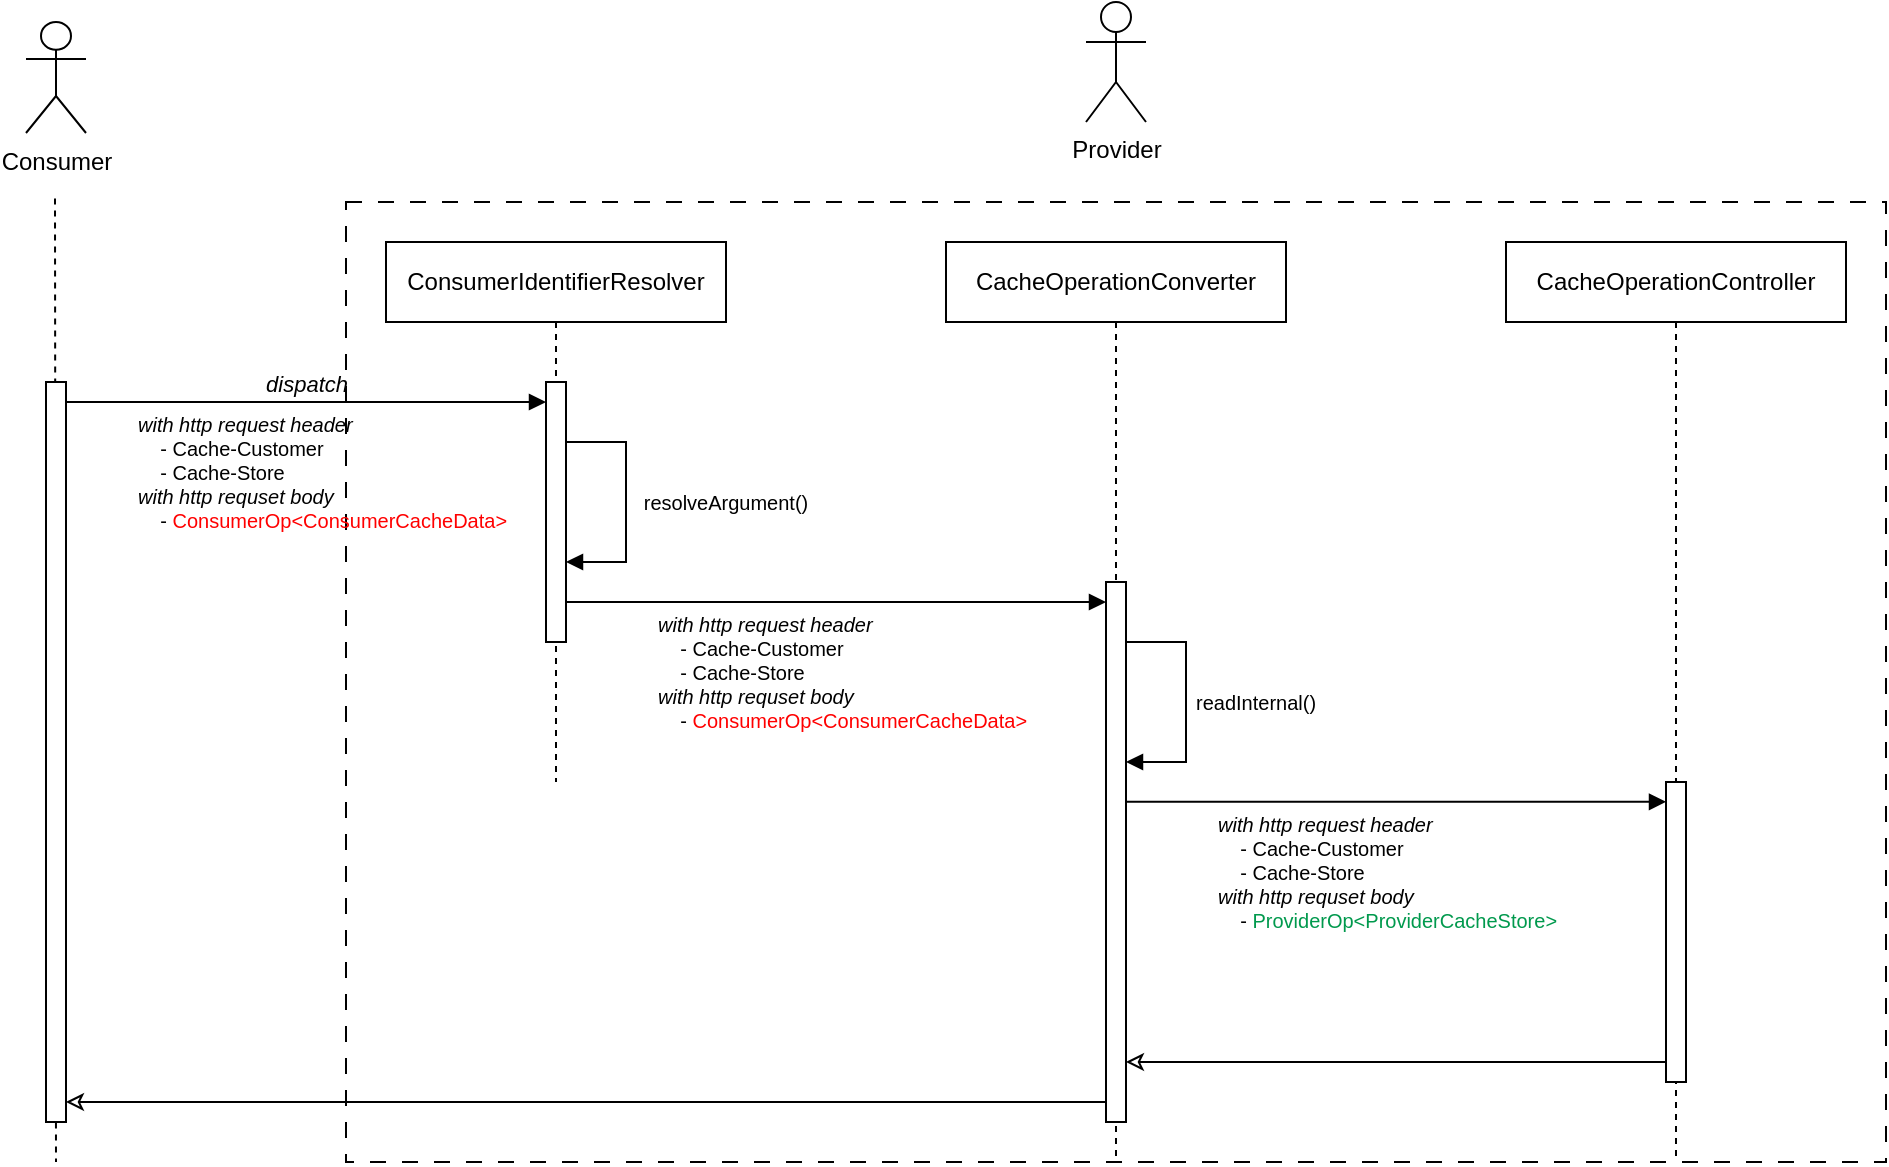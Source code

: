 <mxfile version="27.0.9">
  <diagram name="第 1 页" id="DIXkuJStKjbXfeClc3SF">
    <mxGraphModel dx="1882" dy="768" grid="1" gridSize="10" guides="1" tooltips="1" connect="1" arrows="1" fold="1" page="1" pageScale="1" pageWidth="827" pageHeight="1169" background="none" math="0" shadow="0">
      <root>
        <mxCell id="0" />
        <mxCell id="1" parent="0" />
        <mxCell id="yD_WaYWGOieOiRsi6kVZ-55" value="" style="whiteSpace=wrap;html=1;dashed=1;dashPattern=8 8;fillColor=none;" vertex="1" parent="1">
          <mxGeometry x="220" y="120" width="770" height="480" as="geometry" />
        </mxCell>
        <mxCell id="yD_WaYWGOieOiRsi6kVZ-11" value="" style="edgeStyle=none;orthogonalLoop=1;jettySize=auto;html=1;rounded=0;dashed=1;endArrow=none;startFill=0;curved=0;jumpSize=1;endSize=0;startSize=0;targetPerimeterSpacing=0;strokeWidth=1;fontColor=light-dark(#000000,#EDEDED);" edge="1" parent="1">
          <mxGeometry width="80" relative="1" as="geometry">
            <mxPoint x="74.5" y="118.248" as="sourcePoint" />
            <mxPoint x="75" y="600" as="targetPoint" />
            <Array as="points" />
          </mxGeometry>
        </mxCell>
        <mxCell id="yD_WaYWGOieOiRsi6kVZ-15" value="Provider" style="shape=umlActor;verticalLabelPosition=bottom;verticalAlign=top;html=1;fillColor=none;" vertex="1" parent="1">
          <mxGeometry x="590" y="20" width="30" height="60" as="geometry" />
        </mxCell>
        <mxCell id="yD_WaYWGOieOiRsi6kVZ-19" value="ConsumerIdentifierResolver" style="shape=umlLifeline;perimeter=lifelinePerimeter;whiteSpace=wrap;html=1;container=1;dropTarget=0;collapsible=0;recursiveResize=0;outlineConnect=0;portConstraint=eastwest;newEdgeStyle={&quot;curved&quot;:0,&quot;rounded&quot;:0};fillColor=none;" vertex="1" parent="1">
          <mxGeometry x="240" y="140" width="170" height="270" as="geometry" />
        </mxCell>
        <mxCell id="yD_WaYWGOieOiRsi6kVZ-23" value="" style="html=1;points=[[0,0,0,0,5],[0,1,0,0,-5],[1,0,0,0,5],[1,1,0,0,-5]];perimeter=orthogonalPerimeter;outlineConnect=0;targetShapes=umlLifeline;portConstraint=eastwest;newEdgeStyle={&quot;curved&quot;:0,&quot;rounded&quot;:0};" vertex="1" parent="yD_WaYWGOieOiRsi6kVZ-19">
          <mxGeometry x="80" y="70" width="10" height="130" as="geometry" />
        </mxCell>
        <mxCell id="yD_WaYWGOieOiRsi6kVZ-20" value="" style="html=1;points=[[0,0,0,0,5],[0,1,0,0,-5],[1,0,0,0,5],[1,1,0,0,-5]];perimeter=orthogonalPerimeter;outlineConnect=0;targetShapes=umlLifeline;portConstraint=eastwest;newEdgeStyle={&quot;curved&quot;:0,&quot;rounded&quot;:0};" vertex="1" parent="1">
          <mxGeometry x="70" y="210" width="10" height="370" as="geometry" />
        </mxCell>
        <mxCell id="yD_WaYWGOieOiRsi6kVZ-29" value="&lt;font style=&quot;&quot;&gt;&lt;i&gt;with http request header&lt;/i&gt;&lt;/font&gt;&lt;div&gt;&amp;nbsp; &amp;nbsp; -&amp;nbsp;Cache-Customer&lt;/div&gt;&lt;div&gt;&amp;nbsp; &amp;nbsp; -&amp;nbsp;Cache-Store&lt;/div&gt;&lt;div&gt;&lt;i&gt;with http requset body&lt;/i&gt;&lt;/div&gt;&lt;div&gt;&amp;nbsp; &amp;nbsp; &lt;font style=&quot;&quot;&gt;-&amp;nbsp;&lt;span&gt;&lt;font style=&quot;color: rgb(255, 0, 0);&quot;&gt;ConsumerOp&amp;lt;ConsumerCacheData&amp;gt;&lt;/font&gt;&lt;/span&gt;&lt;/font&gt;&lt;/div&gt;" style="text;align=left;verticalAlign=middle;spacingLeft=4;spacingRight=4;overflow=hidden;rotatable=0;points=[[0,0.5],[1,0.5]];portConstraint=eastwest;whiteSpace=wrap;html=1;fontSize=10;" vertex="1" parent="1">
          <mxGeometry x="110" y="220" width="200" height="70" as="geometry" />
        </mxCell>
        <mxCell id="yD_WaYWGOieOiRsi6kVZ-35" value="" style="html=1;align=left;spacingLeft=2;endArrow=block;rounded=0;edgeStyle=orthogonalEdgeStyle;curved=0;rounded=0;fontColor=light-dark(#000000,#EDEDED);" edge="1" parent="1" target="yD_WaYWGOieOiRsi6kVZ-23">
          <mxGeometry x="0.003" relative="1" as="geometry">
            <mxPoint x="330" y="240" as="sourcePoint" />
            <Array as="points">
              <mxPoint x="360" y="240" />
              <mxPoint x="360" y="300" />
            </Array>
            <mxPoint x="330" y="295" as="targetPoint" />
            <mxPoint as="offset" />
          </mxGeometry>
        </mxCell>
        <mxCell id="yD_WaYWGOieOiRsi6kVZ-36" value="CacheOperationConverter" style="shape=umlLifeline;perimeter=lifelinePerimeter;whiteSpace=wrap;html=1;container=1;dropTarget=0;collapsible=0;recursiveResize=0;outlineConnect=0;portConstraint=eastwest;newEdgeStyle={&quot;curved&quot;:0,&quot;rounded&quot;:0};fillColor=none;" vertex="1" parent="1">
          <mxGeometry x="520" y="140" width="170" height="460" as="geometry" />
        </mxCell>
        <mxCell id="yD_WaYWGOieOiRsi6kVZ-37" value="" style="html=1;points=[[0,0,0,0,5],[0,1,0,0,-5],[1,0,0,0,5],[1,1,0,0,-5]];perimeter=orthogonalPerimeter;outlineConnect=0;targetShapes=umlLifeline;portConstraint=eastwest;newEdgeStyle={&quot;curved&quot;:0,&quot;rounded&quot;:0};fillColor=light-dark(#ffffff, #ededed);" vertex="1" parent="yD_WaYWGOieOiRsi6kVZ-36">
          <mxGeometry x="80" y="170" width="10" height="270" as="geometry" />
        </mxCell>
        <mxCell id="yD_WaYWGOieOiRsi6kVZ-38" value="" style="html=1;verticalAlign=bottom;endArrow=block;curved=0;rounded=0;fontColor=light-dark(#000000,#EDEDED);" edge="1" parent="1">
          <mxGeometry width="80" relative="1" as="geometry">
            <mxPoint x="330" y="320" as="sourcePoint" />
            <mxPoint x="600" y="320" as="targetPoint" />
          </mxGeometry>
        </mxCell>
        <mxCell id="yD_WaYWGOieOiRsi6kVZ-42" value="resolveArgument()" style="text;align=center;verticalAlign=middle;spacingLeft=4;spacingRight=4;overflow=hidden;rotatable=0;points=[[0,0.5],[1,0.5]];portConstraint=eastwest;whiteSpace=wrap;html=1;fontSize=10;" vertex="1" parent="1">
          <mxGeometry x="360" y="240" width="100" height="60" as="geometry" />
        </mxCell>
        <mxCell id="yD_WaYWGOieOiRsi6kVZ-43" value="" style="html=1;align=left;spacingLeft=2;endArrow=block;rounded=0;edgeStyle=orthogonalEdgeStyle;curved=0;rounded=0;fontColor=light-dark(#000000,#EDEDED);" edge="1" parent="1">
          <mxGeometry x="0.003" relative="1" as="geometry">
            <mxPoint x="610" y="340" as="sourcePoint" />
            <Array as="points">
              <mxPoint x="640" y="340" />
              <mxPoint x="640" y="400" />
            </Array>
            <mxPoint x="610" y="400" as="targetPoint" />
            <mxPoint as="offset" />
          </mxGeometry>
        </mxCell>
        <mxCell id="yD_WaYWGOieOiRsi6kVZ-44" value="readInternal()" style="text;align=center;verticalAlign=middle;spacingLeft=4;spacingRight=4;overflow=hidden;rotatable=0;points=[[0,0.5],[1,0.5]];portConstraint=eastwest;whiteSpace=wrap;html=1;fontSize=10;" vertex="1" parent="1">
          <mxGeometry x="640" y="340" width="70" height="60" as="geometry" />
        </mxCell>
        <mxCell id="yD_WaYWGOieOiRsi6kVZ-45" value="&lt;font style=&quot;&quot;&gt;&lt;i&gt;with http request header&lt;/i&gt;&lt;/font&gt;&lt;div&gt;&amp;nbsp; &amp;nbsp; -&amp;nbsp;Cache-Customer&lt;/div&gt;&lt;div&gt;&amp;nbsp; &amp;nbsp; -&amp;nbsp;Cache-Store&lt;/div&gt;&lt;div&gt;&lt;i&gt;with http requset body&lt;/i&gt;&lt;/div&gt;&lt;div&gt;&amp;nbsp; &amp;nbsp; &lt;font style=&quot;&quot;&gt;-&amp;nbsp;&lt;font style=&quot;color: rgb(255, 0, 0);&quot;&gt;ConsumerOp&amp;lt;ConsumerCacheData&amp;gt;&lt;/font&gt;&lt;/font&gt;&lt;/div&gt;" style="text;align=left;verticalAlign=middle;spacingLeft=4;spacingRight=4;overflow=hidden;rotatable=0;points=[[0,0.5],[1,0.5]];portConstraint=eastwest;whiteSpace=wrap;html=1;fontSize=10;" vertex="1" parent="1">
          <mxGeometry x="370" y="320" width="200" height="70" as="geometry" />
        </mxCell>
        <mxCell id="yD_WaYWGOieOiRsi6kVZ-46" value="CacheOperationController" style="shape=umlLifeline;perimeter=lifelinePerimeter;whiteSpace=wrap;html=1;container=1;dropTarget=0;collapsible=0;recursiveResize=0;outlineConnect=0;portConstraint=eastwest;newEdgeStyle={&quot;curved&quot;:0,&quot;rounded&quot;:0};fillColor=none;" vertex="1" parent="1">
          <mxGeometry x="800" y="140" width="170" height="460" as="geometry" />
        </mxCell>
        <mxCell id="yD_WaYWGOieOiRsi6kVZ-47" value="" style="html=1;points=[[0,0,0,0,5],[0,1,0,0,-5],[1,0,0,0,5],[1,1,0,0,-5]];perimeter=orthogonalPerimeter;outlineConnect=0;targetShapes=umlLifeline;portConstraint=eastwest;newEdgeStyle={&quot;curved&quot;:0,&quot;rounded&quot;:0};" vertex="1" parent="yD_WaYWGOieOiRsi6kVZ-46">
          <mxGeometry x="80" y="270" width="10" height="150" as="geometry" />
        </mxCell>
        <mxCell id="yD_WaYWGOieOiRsi6kVZ-49" value="" style="html=1;verticalAlign=bottom;endArrow=block;curved=0;rounded=0;fontColor=light-dark(#000000,#EDEDED);" edge="1" parent="1">
          <mxGeometry width="80" relative="1" as="geometry">
            <mxPoint x="610" y="419.93" as="sourcePoint" />
            <mxPoint x="880" y="419.93" as="targetPoint" />
          </mxGeometry>
        </mxCell>
        <mxCell id="yD_WaYWGOieOiRsi6kVZ-50" value="&lt;font style=&quot;&quot;&gt;&lt;i&gt;with http request header&lt;/i&gt;&lt;/font&gt;&lt;div&gt;&amp;nbsp; &amp;nbsp; -&amp;nbsp;Cache-Customer&lt;/div&gt;&lt;div&gt;&amp;nbsp; &amp;nbsp; -&amp;nbsp;Cache-Store&lt;/div&gt;&lt;div&gt;&lt;i&gt;with http requset body&lt;/i&gt;&lt;/div&gt;&lt;div&gt;&amp;nbsp; &amp;nbsp; &lt;font style=&quot;&quot;&gt;-&amp;nbsp;&lt;font style=&quot;color: rgb(0, 153, 77);&quot;&gt;ProviderOp&amp;lt;ProviderCacheStore&amp;gt;&lt;/font&gt;&lt;/font&gt;&lt;/div&gt;" style="text;align=left;verticalAlign=middle;spacingLeft=4;spacingRight=4;overflow=hidden;rotatable=0;points=[[0,0.5],[1,0.5]];portConstraint=eastwest;whiteSpace=wrap;html=1;fontSize=10;" vertex="1" parent="1">
          <mxGeometry x="650" y="420" width="200" height="70" as="geometry" />
        </mxCell>
        <mxCell id="yD_WaYWGOieOiRsi6kVZ-51" value="" style="html=1;verticalAlign=bottom;endArrow=none;curved=0;rounded=0;startArrow=classic;startFill=0;fontColor=light-dark(#000000,#EDEDED);" edge="1" parent="1">
          <mxGeometry width="80" relative="1" as="geometry">
            <mxPoint x="610" y="550" as="sourcePoint" />
            <mxPoint x="880" y="550" as="targetPoint" />
          </mxGeometry>
        </mxCell>
        <mxCell id="yD_WaYWGOieOiRsi6kVZ-53" value="" style="html=1;verticalAlign=bottom;endArrow=none;curved=0;rounded=0;startArrow=classic;startFill=0;fontColor=light-dark(#000000,#EDEDED);" edge="1" parent="1">
          <mxGeometry width="80" relative="1" as="geometry">
            <mxPoint x="80" y="570" as="sourcePoint" />
            <mxPoint x="600" y="570" as="targetPoint" />
          </mxGeometry>
        </mxCell>
        <mxCell id="yD_WaYWGOieOiRsi6kVZ-9" value="Consumer" style="shape=umlActor;verticalLabelPosition=bottom;verticalAlign=top;html=1;fillColor=none;" vertex="1" parent="1">
          <mxGeometry x="60" y="30" width="30" height="55.5" as="geometry" />
        </mxCell>
        <mxCell id="yD_WaYWGOieOiRsi6kVZ-59" value="dispatch" style="html=1;verticalAlign=bottom;endArrow=block;curved=0;rounded=0;fontStyle=2;labelBackgroundColor=none;" edge="1" parent="1" target="yD_WaYWGOieOiRsi6kVZ-23">
          <mxGeometry width="80" relative="1" as="geometry">
            <mxPoint x="80" y="220" as="sourcePoint" />
            <mxPoint x="160" y="220" as="targetPoint" />
          </mxGeometry>
        </mxCell>
      </root>
    </mxGraphModel>
  </diagram>
</mxfile>
